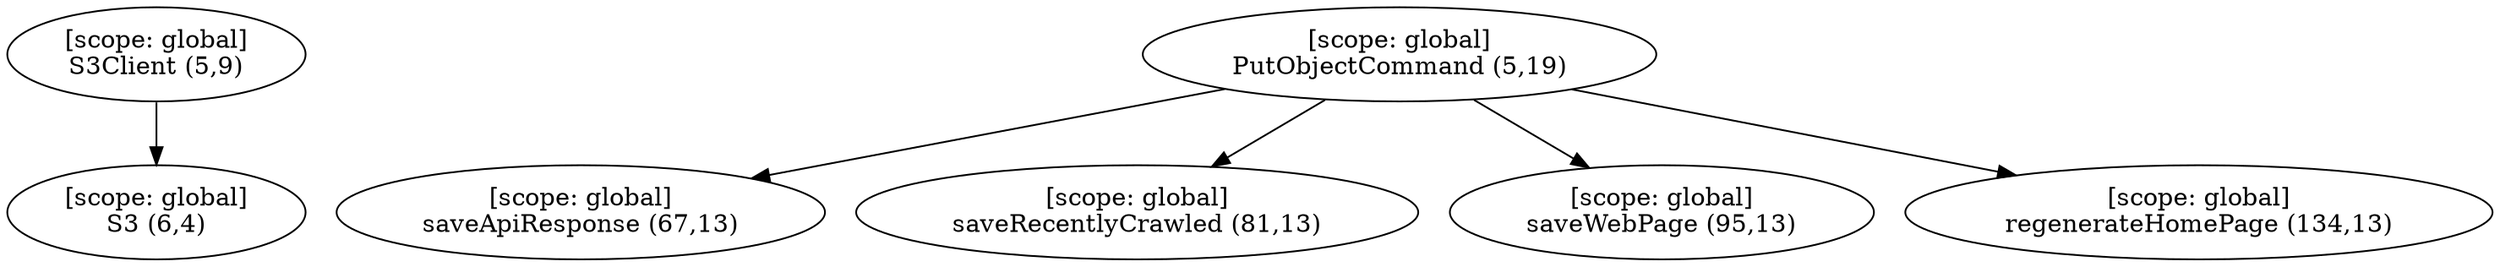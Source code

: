 digraph G {
  graph [ rankdir =TB ];
subgraph global {
  graph [ label = "Scope [global]" ];
  "[scope: global]
S3Client (5,9)";
  "[scope: global]
PutObjectCommand (5,19)";
  "[scope: global]
S3 (6,4)";
  "[scope: global]
saveApiResponse (67,13)";
  "[scope: global]
saveRecentlyCrawled (81,13)";
  "[scope: global]
saveWebPage (95,13)";
  "[scope: global]
regenerateHomePage (134,13)";
}

  "[scope: global]
S3Client (5,9)" -> "[scope: global]
S3 (6,4)";
  "[scope: global]
PutObjectCommand (5,19)" -> "[scope: global]
saveApiResponse (67,13)";
  "[scope: global]
PutObjectCommand (5,19)" -> "[scope: global]
saveRecentlyCrawled (81,13)";
  "[scope: global]
PutObjectCommand (5,19)" -> "[scope: global]
saveWebPage (95,13)";
  "[scope: global]
PutObjectCommand (5,19)" -> "[scope: global]
regenerateHomePage (134,13)";
}
